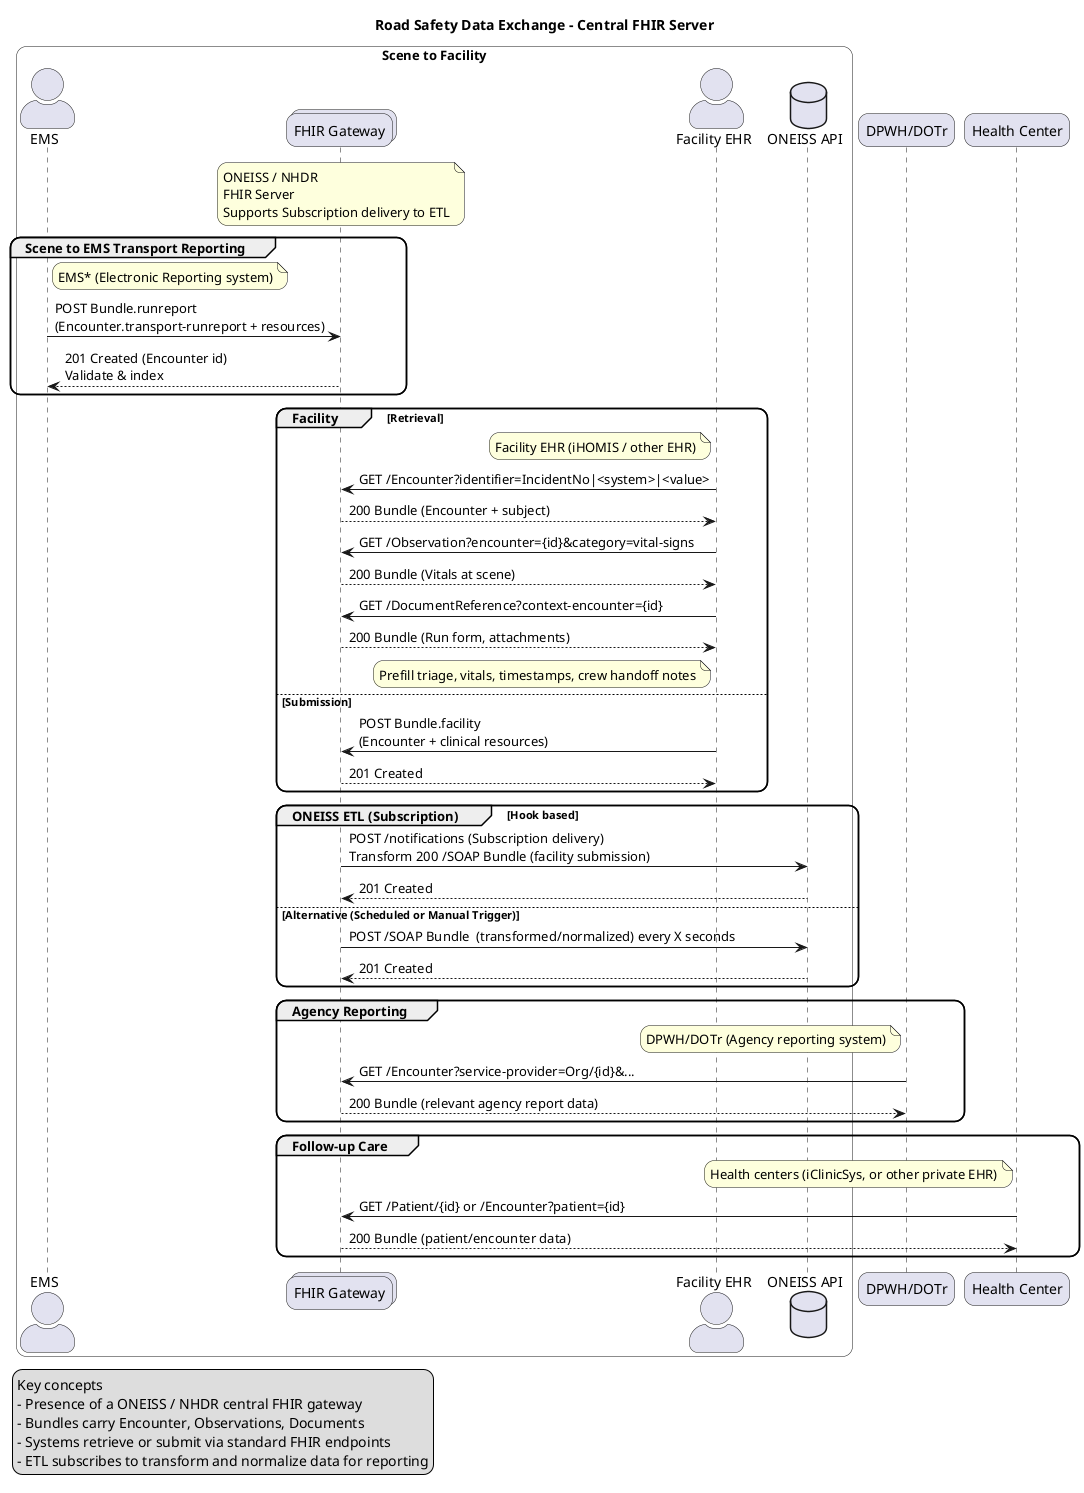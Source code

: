 @startuml
title Road Safety Data Exchange - Central FHIR Server
skinparam actorStyle awesome
skinparam roundcorner 20
box "Scene to Facility" #White
actor EMS
collections FHIR as "FHIR Gateway"
actor EHR as "Facility EHR"
database ETL as "ONEISS API"
end box
participant DPWH as "DPWH/DOTr"
participant HC as "Health Center"

note over FHIR
ONEISS / NHDR
FHIR Server
Supports Subscription delivery to ETL
end note



group Scene to EMS Transport Reporting
note right of EMS
EMS* (Electronic Reporting system)
end note
    EMS -> FHIR : POST Bundle.runreport\n(Encounter.transport-runreport + resources)
    FHIR --> EMS : 201 Created (Encounter id)\nValidate & index
end

group Facility [Retrieval]
note left of EHR
Facility EHR (iHOMIS / other EHR)
end note
    EHR -> FHIR : GET /Encounter?identifier=IncidentNo|<system>|<value>
    FHIR --> EHR : 200 Bundle (Encounter + subject)

    EHR -> FHIR : GET /Observation?encounter={id}&category=vital-signs
    FHIR --> EHR : 200 Bundle (Vitals at scene)

    EHR -> FHIR : GET /DocumentReference?context-encounter={id}
    FHIR --> EHR : 200 Bundle (Run form, attachments)

    note left of EHR
    Prefill triage, vitals, timestamps, crew handoff notes
    end note
else Submission
    EHR -> FHIR : POST Bundle.facility\n(Encounter + clinical resources)
    FHIR --> EHR : 201 Created
end

group ONEISS ETL (Subscription) [Hook based]
    FHIR -> ETL : POST /notifications (Subscription delivery)\nTransform 200 /SOAP Bundle (facility submission)
    ETL --> FHIR : 201 Created

else Alternative (Scheduled or Manual Trigger)
    FHIR -> ETL : POST /SOAP Bundle  (transformed/normalized) every X seconds
    ETL --> FHIR : 201 Created
end

group Agency Reporting
    note left of DPWH
    DPWH/DOTr (Agency reporting system)
    end note
    DPWH -> FHIR : GET /Encounter?service-provider=Org/{id}&...
    FHIR --> DPWH : 200 Bundle (relevant agency report data)
end

group Follow-up Care
    note left of HC
    Health centers (iClinicSys, or other private EHR)
    end note
    HC -> FHIR : GET /Patient/{id} or /Encounter?patient={id}
    FHIR --> HC : 200 Bundle (patient/encounter data)
end

legend left
Key concepts
- Presence of a ONEISS / NHDR central FHIR gateway
- Bundles carry Encounter, Observations, Documents
- Systems retrieve or submit via standard FHIR endpoints
- ETL subscribes to transform and normalize data for reporting
endlegend

@enduml
